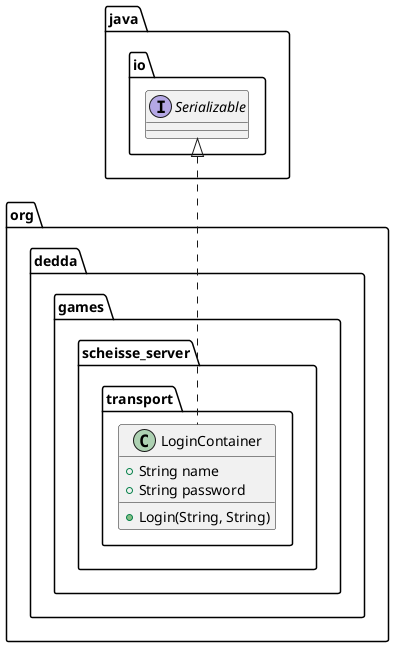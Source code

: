 @startuml
interface java.io.Serializable

class org.dedda.games.scheisse_server.transport.LoginContainer{
    + String name
    + String password
    + Login(String, String)
}

java.io.Serializable <|.. org.dedda.games.scheisse_server.transport.LoginContainer
@enduml